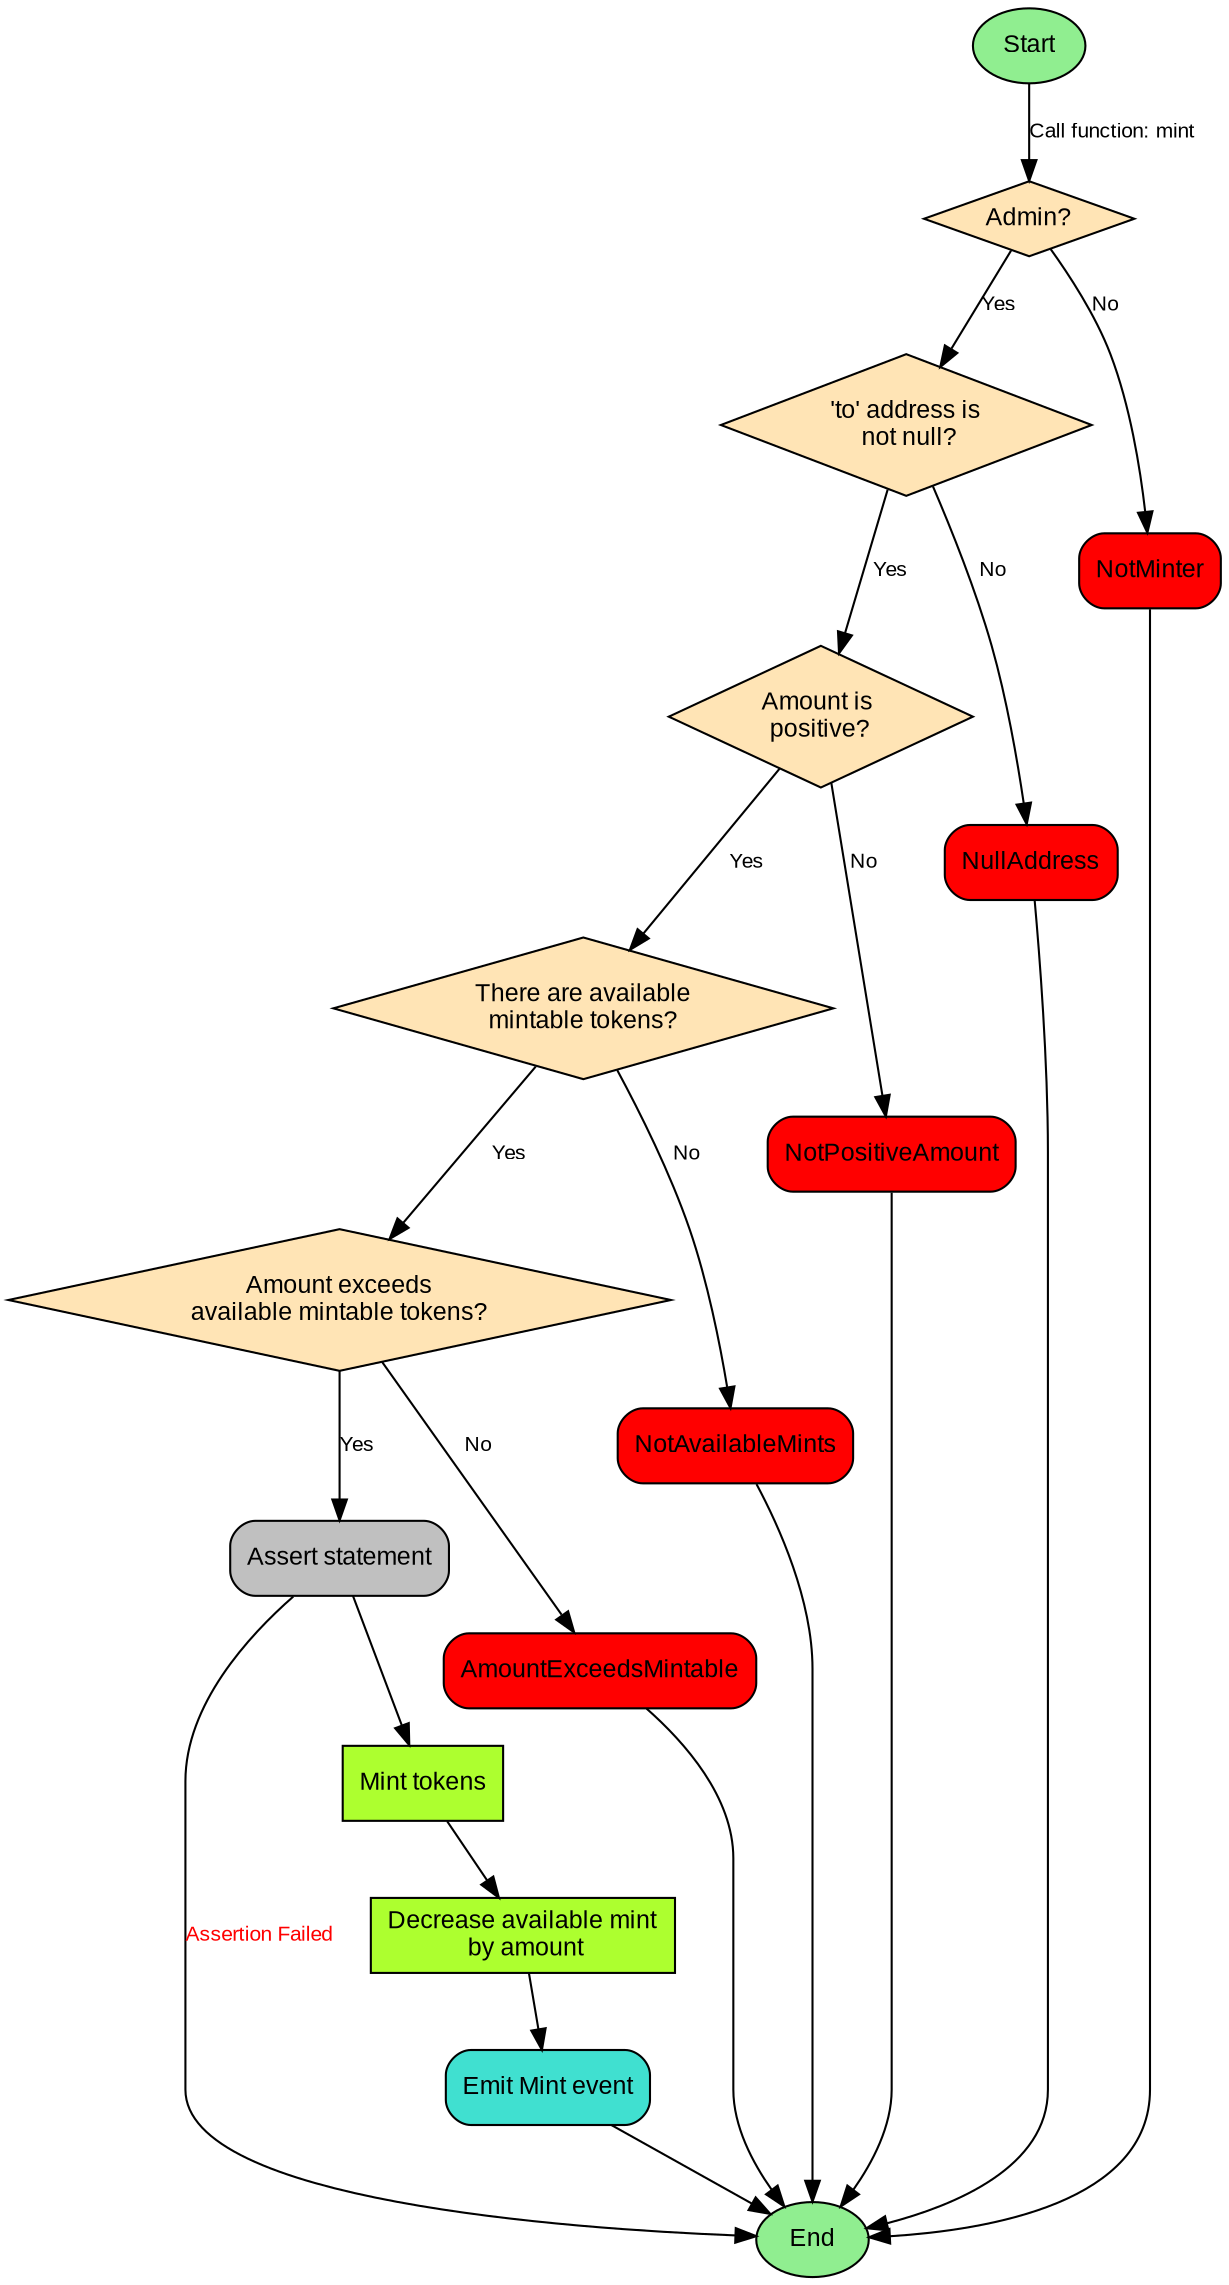 digraph {
    node [shape = box; style = "rounded, filled"; fillcolor = "#F5F5F5"; fontname = "Arial"; fontsize = 12;];
    edge [fontname = "Arial"; fontsize = 10;];
    
    start [label = "Start";shape = "ellipse";style = "filled";fillcolor = "#90EE90";];
    
    start -> minterCheck [label = "Call function: mint"; fontsize = 10;];
    
	minterCheck [label = "Admin?";shape = "diamond";style = "filled";fillcolor = "#FFE4B5";];
	minterCheck -> checkTo [label = "Yes"; fontsize = 10;];
	minterCheck -> revertNotMinter [label = "No"; fontsize = 10;];
    revertNotMinter [label = "NotMinter";shape = "box";style = "rounded,filled";fillcolor = "red";];
	revertNotMinter -> end;

    checkTo [label = "'to' address is\n not null?";shape = "diamond";style = "filled";fillcolor = "#FFE4B5";];
    checkAmount [label = "Amount is \npositive?";shape = "diamond";style = "filled";fillcolor = "#FFE4B5";];
    checkAvailableMint [label = "There are available\nmintable tokens?";shape = "diamond";style = "filled";fillcolor = "#FFE4B5";];
    checkAmountExceedsMintable [label = "Amount exceeds\navailable mintable tokens?";shape = "diamond";style = "filled";fillcolor = "#FFE4B5";];
    assertStatement [label = "Assert statement";shape = "box";style = "rounded,filled";fillcolor = "gray";];
    mintTokens [label = "Mint tokens";style = "filled";fillcolor = "greenyellow";];
    decreaseAvailableMint [label = "Decrease available mint\n by amount";style = "filled";fillcolor = "greenyellow";];
    emitEvent [label = "Emit Mint event";shape = "box";style = "rounded,filled";fillcolor = "turquoise";];
    end [label = "End";shape = "ellipse";style = "filled";fillcolor = "#90EE90";];
    
    revertNullAddress [label = "NullAddress";shape = "box";style = "rounded,filled";fillcolor = "red";];
    revertNotPositiveAmount [label = "NotPositiveAmount";shape = "box";style = "rounded,filled";fillcolor = "red";];
    revertNotAvailableMints [label = "NotAvailableMints";shape = "box";style = "rounded,filled";fillcolor = "red";];
    revertAmountExceedsMintable [label = "AmountExceedsMintable";shape = "box";style = "rounded,filled";fillcolor = "red";];
    
    checkTo -> checkAmount [label = "Yes"; fontsize = 10;];
    checkTo -> revertNullAddress [label = "No"; fontsize = 10;];
    revertNullAddress -> end;
    
    checkAmount -> checkAvailableMint [label = "Yes"; fontsize = 10;];
    checkAmount -> revertNotPositiveAmount [label = "No"; fontsize = 10;];
    revertNotPositiveAmount -> end;
    
    checkAvailableMint -> checkAmountExceedsMintable [label = "Yes"; fontsize = 10;];
    checkAvailableMint -> revertNotAvailableMints [label = "No"; fontsize = 10;];
    revertNotAvailableMints -> end;
    
    checkAmountExceedsMintable -> revertAmountExceedsMintable [label = "No"; fontsize = 10;];
    checkAmountExceedsMintable -> assertStatement [label = "Yes"; fontsize = 10;];
    revertAmountExceedsMintable -> end;
    
    assertStatement -> mintTokens;
    assertStatement -> end [label = "Assertion Failed"; fontsize = 10; fontcolor = "#FF0000";];
    
    mintTokens -> decreaseAvailableMint;
    decreaseAvailableMint -> emitEvent;
    emitEvent -> end;
}